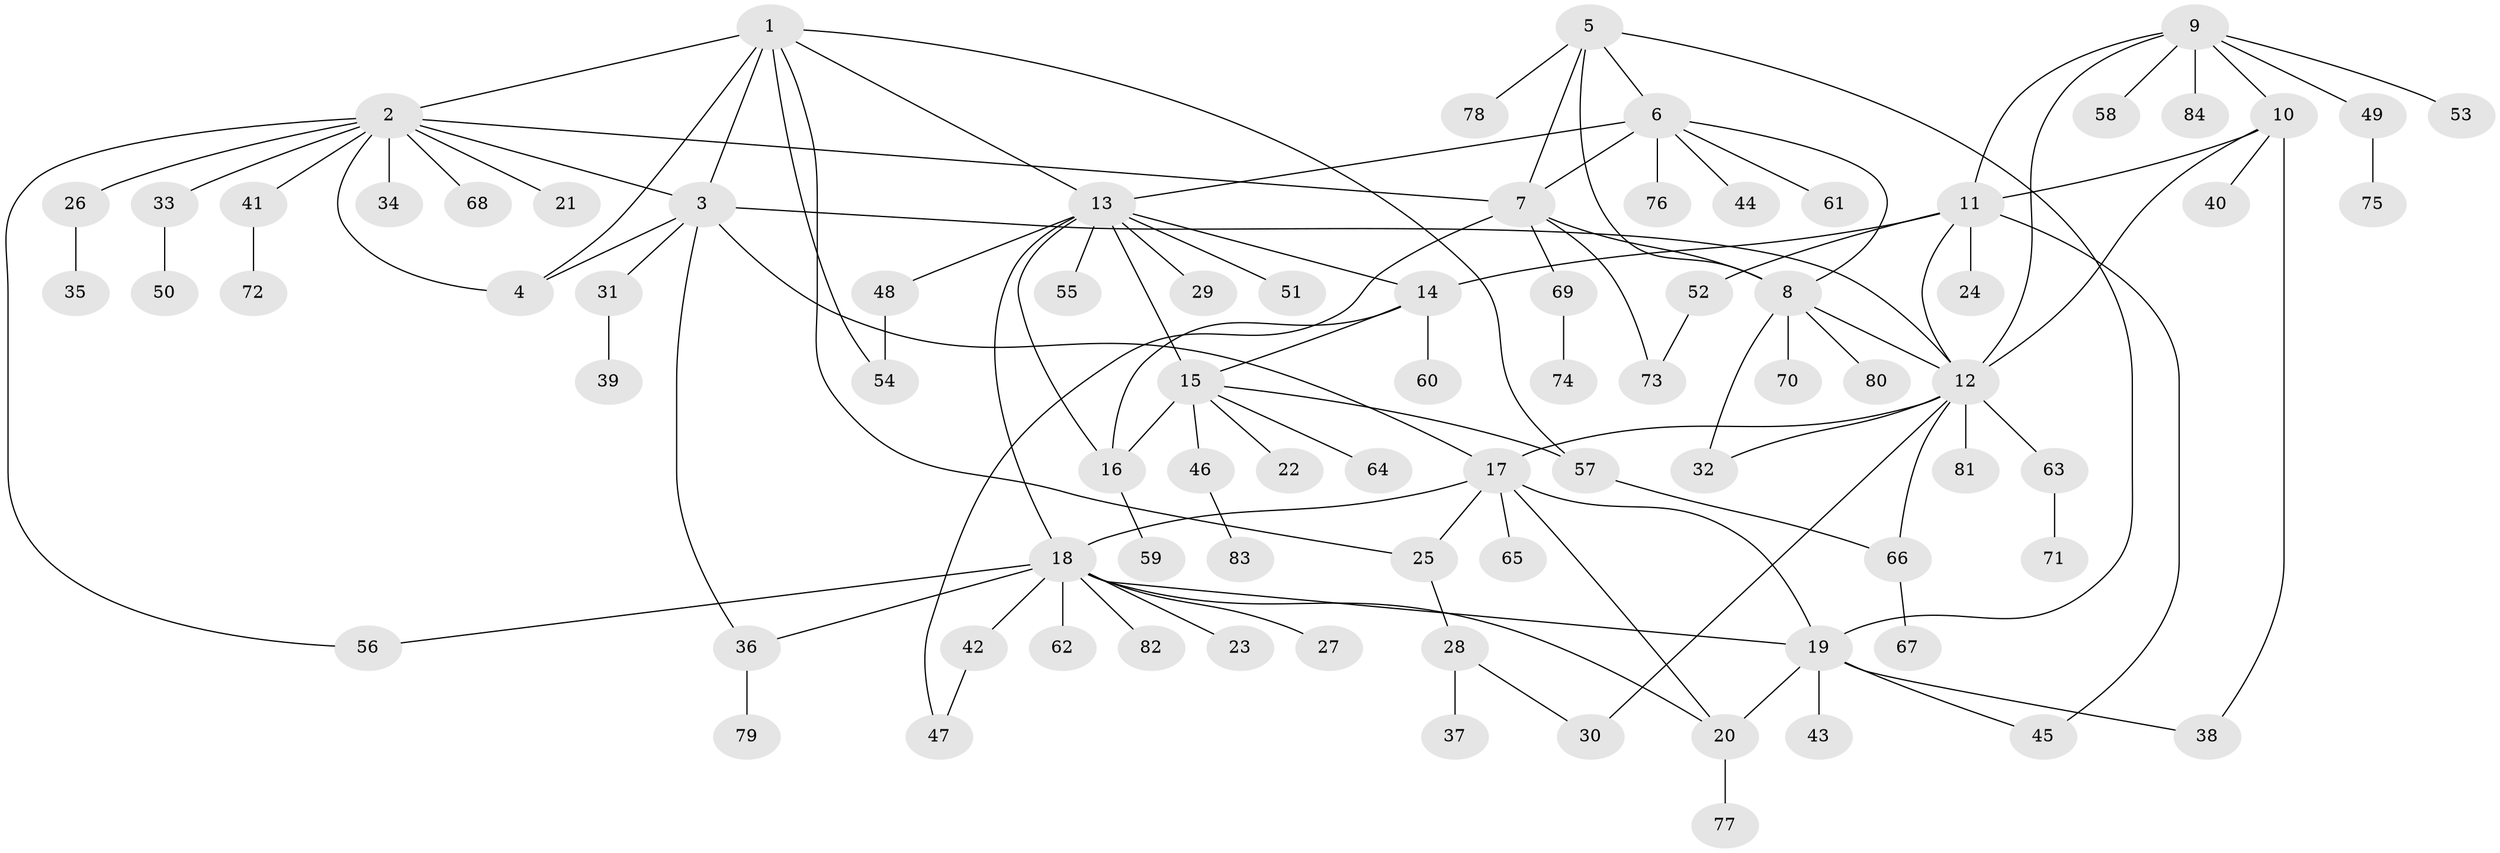 // coarse degree distribution, {8: 0.029411764705882353, 6: 0.11764705882352941, 4: 0.14705882352941177, 7: 0.058823529411764705, 5: 0.08823529411764706, 10: 0.029411764705882353, 3: 0.14705882352941177, 1: 0.23529411764705882, 2: 0.14705882352941177}
// Generated by graph-tools (version 1.1) at 2025/52/03/04/25 22:52:38]
// undirected, 84 vertices, 116 edges
graph export_dot {
  node [color=gray90,style=filled];
  1;
  2;
  3;
  4;
  5;
  6;
  7;
  8;
  9;
  10;
  11;
  12;
  13;
  14;
  15;
  16;
  17;
  18;
  19;
  20;
  21;
  22;
  23;
  24;
  25;
  26;
  27;
  28;
  29;
  30;
  31;
  32;
  33;
  34;
  35;
  36;
  37;
  38;
  39;
  40;
  41;
  42;
  43;
  44;
  45;
  46;
  47;
  48;
  49;
  50;
  51;
  52;
  53;
  54;
  55;
  56;
  57;
  58;
  59;
  60;
  61;
  62;
  63;
  64;
  65;
  66;
  67;
  68;
  69;
  70;
  71;
  72;
  73;
  74;
  75;
  76;
  77;
  78;
  79;
  80;
  81;
  82;
  83;
  84;
  1 -- 2;
  1 -- 3;
  1 -- 4;
  1 -- 13;
  1 -- 25;
  1 -- 54;
  1 -- 57;
  2 -- 3;
  2 -- 4;
  2 -- 7;
  2 -- 21;
  2 -- 26;
  2 -- 33;
  2 -- 34;
  2 -- 41;
  2 -- 56;
  2 -- 68;
  3 -- 4;
  3 -- 12;
  3 -- 17;
  3 -- 31;
  3 -- 36;
  5 -- 6;
  5 -- 7;
  5 -- 8;
  5 -- 19;
  5 -- 78;
  6 -- 7;
  6 -- 8;
  6 -- 13;
  6 -- 44;
  6 -- 61;
  6 -- 76;
  7 -- 8;
  7 -- 47;
  7 -- 69;
  7 -- 73;
  8 -- 12;
  8 -- 32;
  8 -- 70;
  8 -- 80;
  9 -- 10;
  9 -- 11;
  9 -- 12;
  9 -- 49;
  9 -- 53;
  9 -- 58;
  9 -- 84;
  10 -- 11;
  10 -- 12;
  10 -- 38;
  10 -- 40;
  11 -- 12;
  11 -- 14;
  11 -- 24;
  11 -- 45;
  11 -- 52;
  12 -- 17;
  12 -- 30;
  12 -- 32;
  12 -- 63;
  12 -- 66;
  12 -- 81;
  13 -- 14;
  13 -- 15;
  13 -- 16;
  13 -- 18;
  13 -- 29;
  13 -- 48;
  13 -- 51;
  13 -- 55;
  14 -- 15;
  14 -- 16;
  14 -- 60;
  15 -- 16;
  15 -- 22;
  15 -- 46;
  15 -- 57;
  15 -- 64;
  16 -- 59;
  17 -- 18;
  17 -- 19;
  17 -- 20;
  17 -- 25;
  17 -- 65;
  18 -- 19;
  18 -- 20;
  18 -- 23;
  18 -- 27;
  18 -- 36;
  18 -- 42;
  18 -- 56;
  18 -- 62;
  18 -- 82;
  19 -- 20;
  19 -- 38;
  19 -- 43;
  19 -- 45;
  20 -- 77;
  25 -- 28;
  26 -- 35;
  28 -- 30;
  28 -- 37;
  31 -- 39;
  33 -- 50;
  36 -- 79;
  41 -- 72;
  42 -- 47;
  46 -- 83;
  48 -- 54;
  49 -- 75;
  52 -- 73;
  57 -- 66;
  63 -- 71;
  66 -- 67;
  69 -- 74;
}
